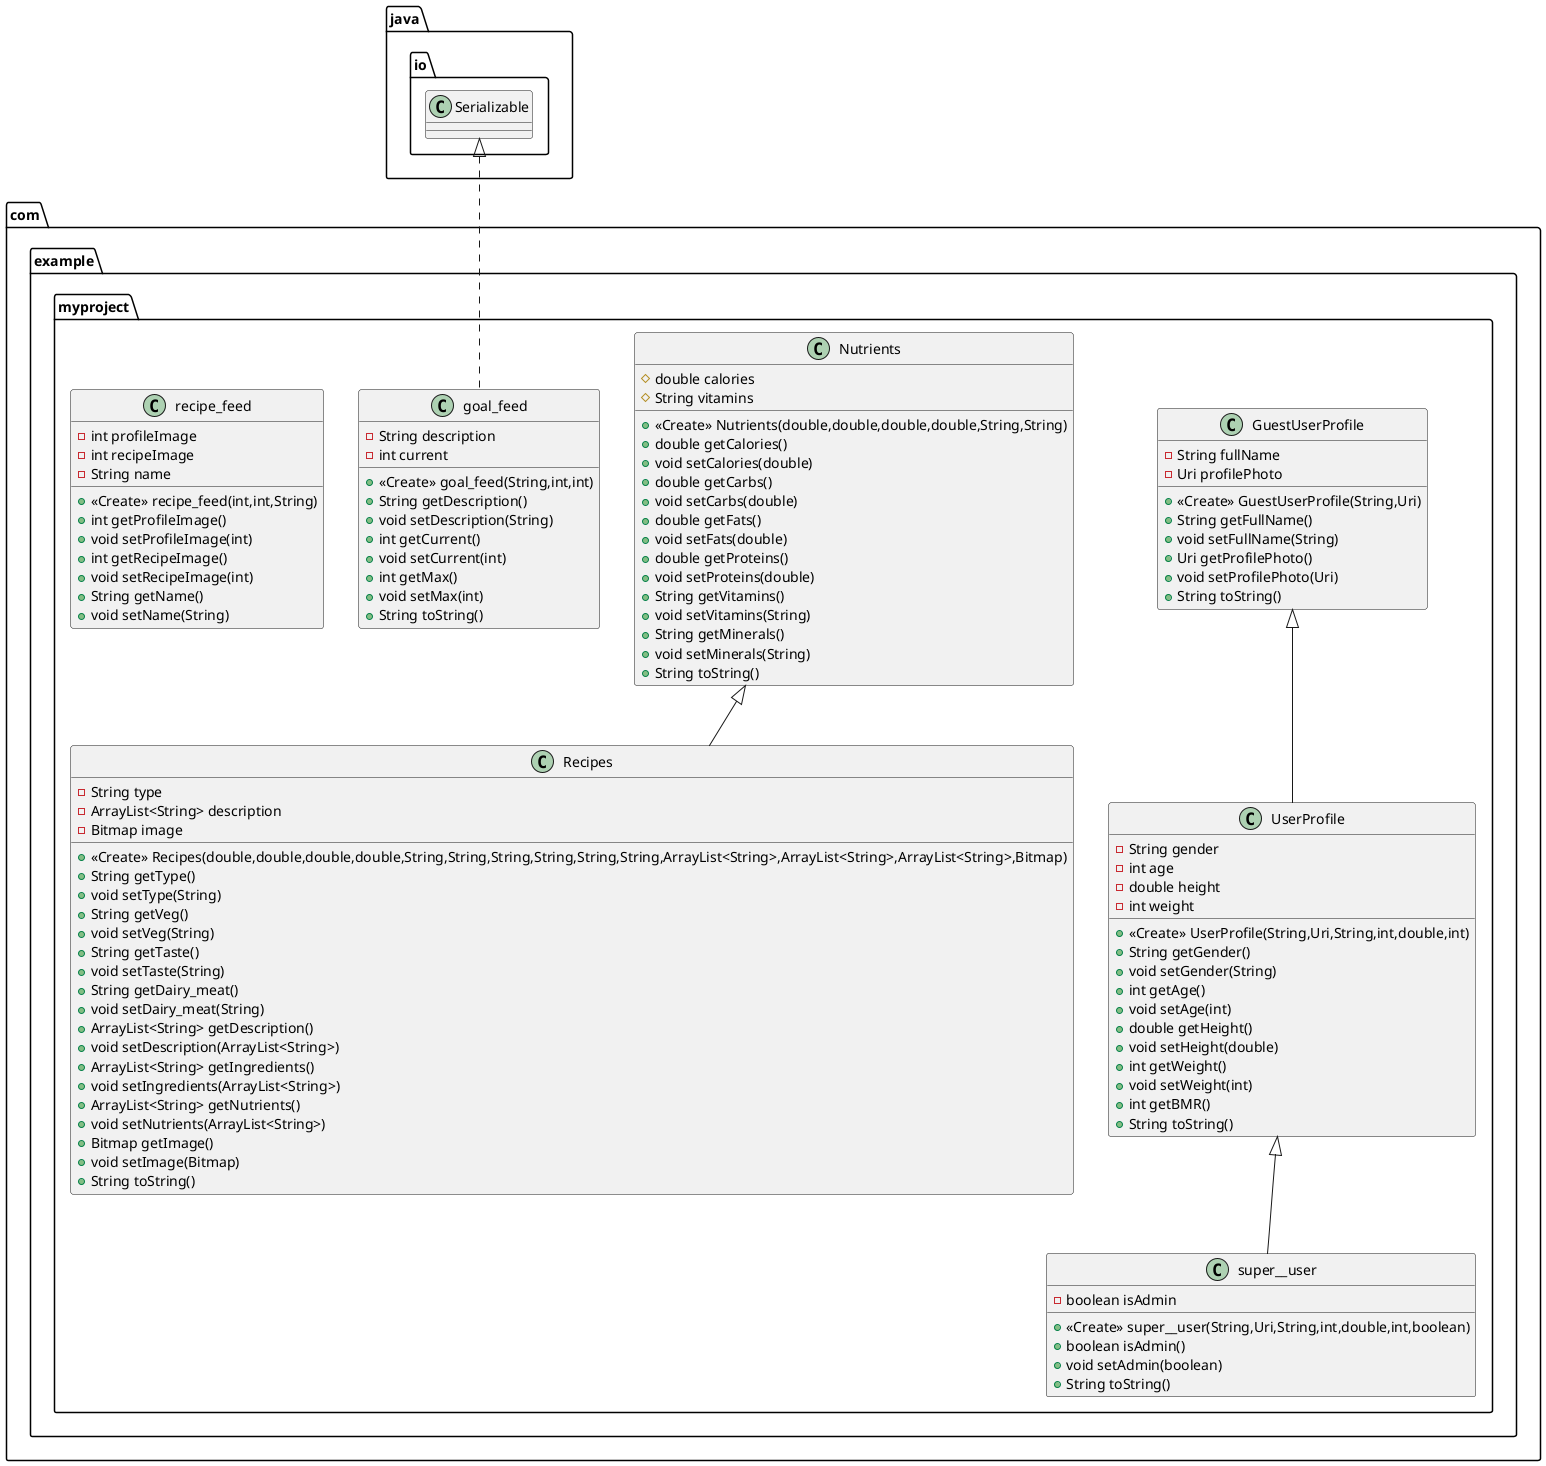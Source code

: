 @startuml
class com.example.myproject.GuestUserProfile {
- String fullName
- Uri profilePhoto
+ <<Create>> GuestUserProfile(String,Uri)
+ String getFullName()
+ void setFullName(String)
+ Uri getProfilePhoto()
+ void setProfilePhoto(Uri)
+ String toString()
}


class com.example.myproject.Nutrients {
# double calories
# String vitamins
+ <<Create>> Nutrients(double,double,double,double,String,String)
+ double getCalories()
+ void setCalories(double)
+ double getCarbs()
+ void setCarbs(double)
+ double getFats()
+ void setFats(double)
+ double getProteins()
+ void setProteins(double)
+ String getVitamins()
+ void setVitamins(String)
+ String getMinerals()
+ void setMinerals(String)
+ String toString()
}


class com.example.myproject.Recipes {
- String type
- ArrayList<String> description
- Bitmap image
+ <<Create>> Recipes(double,double,double,double,String,String,String,String,String,String,ArrayList<String>,ArrayList<String>,ArrayList<String>,Bitmap)
+ String getType()
+ void setType(String)
+ String getVeg()
+ void setVeg(String)
+ String getTaste()
+ void setTaste(String)
+ String getDairy_meat()
+ void setDairy_meat(String)
+ ArrayList<String> getDescription()
+ void setDescription(ArrayList<String>)
+ ArrayList<String> getIngredients()
+ void setIngredients(ArrayList<String>)
+ ArrayList<String> getNutrients()
+ void setNutrients(ArrayList<String>)
+ Bitmap getImage()
+ void setImage(Bitmap)
+ String toString()
}


class com.example.myproject.UserProfile {
- String gender
- int age
- double height
- int weight
+ <<Create>> UserProfile(String,Uri,String,int,double,int)
+ String getGender()
+ void setGender(String)
+ int getAge()
+ void setAge(int)
+ double getHeight()
+ void setHeight(double)
+ int getWeight()
+ void setWeight(int)
+ int getBMR()
+ String toString()
}


class com.example.myproject.super__user {
- boolean isAdmin
+ <<Create>> super__user(String,Uri,String,int,double,int,boolean)
+ boolean isAdmin()
+ void setAdmin(boolean)
+ String toString()
}


class com.example.myproject.goal_feed {
- String description
- int current
+ <<Create>> goal_feed(String,int,int)
+ String getDescription()
+ void setDescription(String)
+ int getCurrent()
+ void setCurrent(int)
+ int getMax()
+ void setMax(int)
+ String toString()
}


class com.example.myproject.recipe_feed {
- int profileImage
- int recipeImage
- String name
+ <<Create>> recipe_feed(int,int,String)
+ int getProfileImage()
+ void setProfileImage(int)
+ int getRecipeImage()
+ void setRecipeImage(int)
+ String getName()
+ void setName(String)
}




com.example.myproject.Nutrients <|-- com.example.myproject.Recipes
com.example.myproject.GuestUserProfile <|-- com.example.myproject.UserProfile
com.example.myproject.UserProfile <|-- com.example.myproject.super__user
java.io.Serializable <|.. com.example.myproject.goal_feed
@enduml